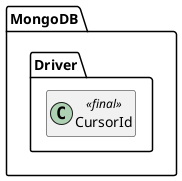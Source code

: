 @startuml
set namespaceSeparator \\
hide members
hide << alias >> circle

class MongoDB\\Driver\\CursorId << final >>
@enduml
